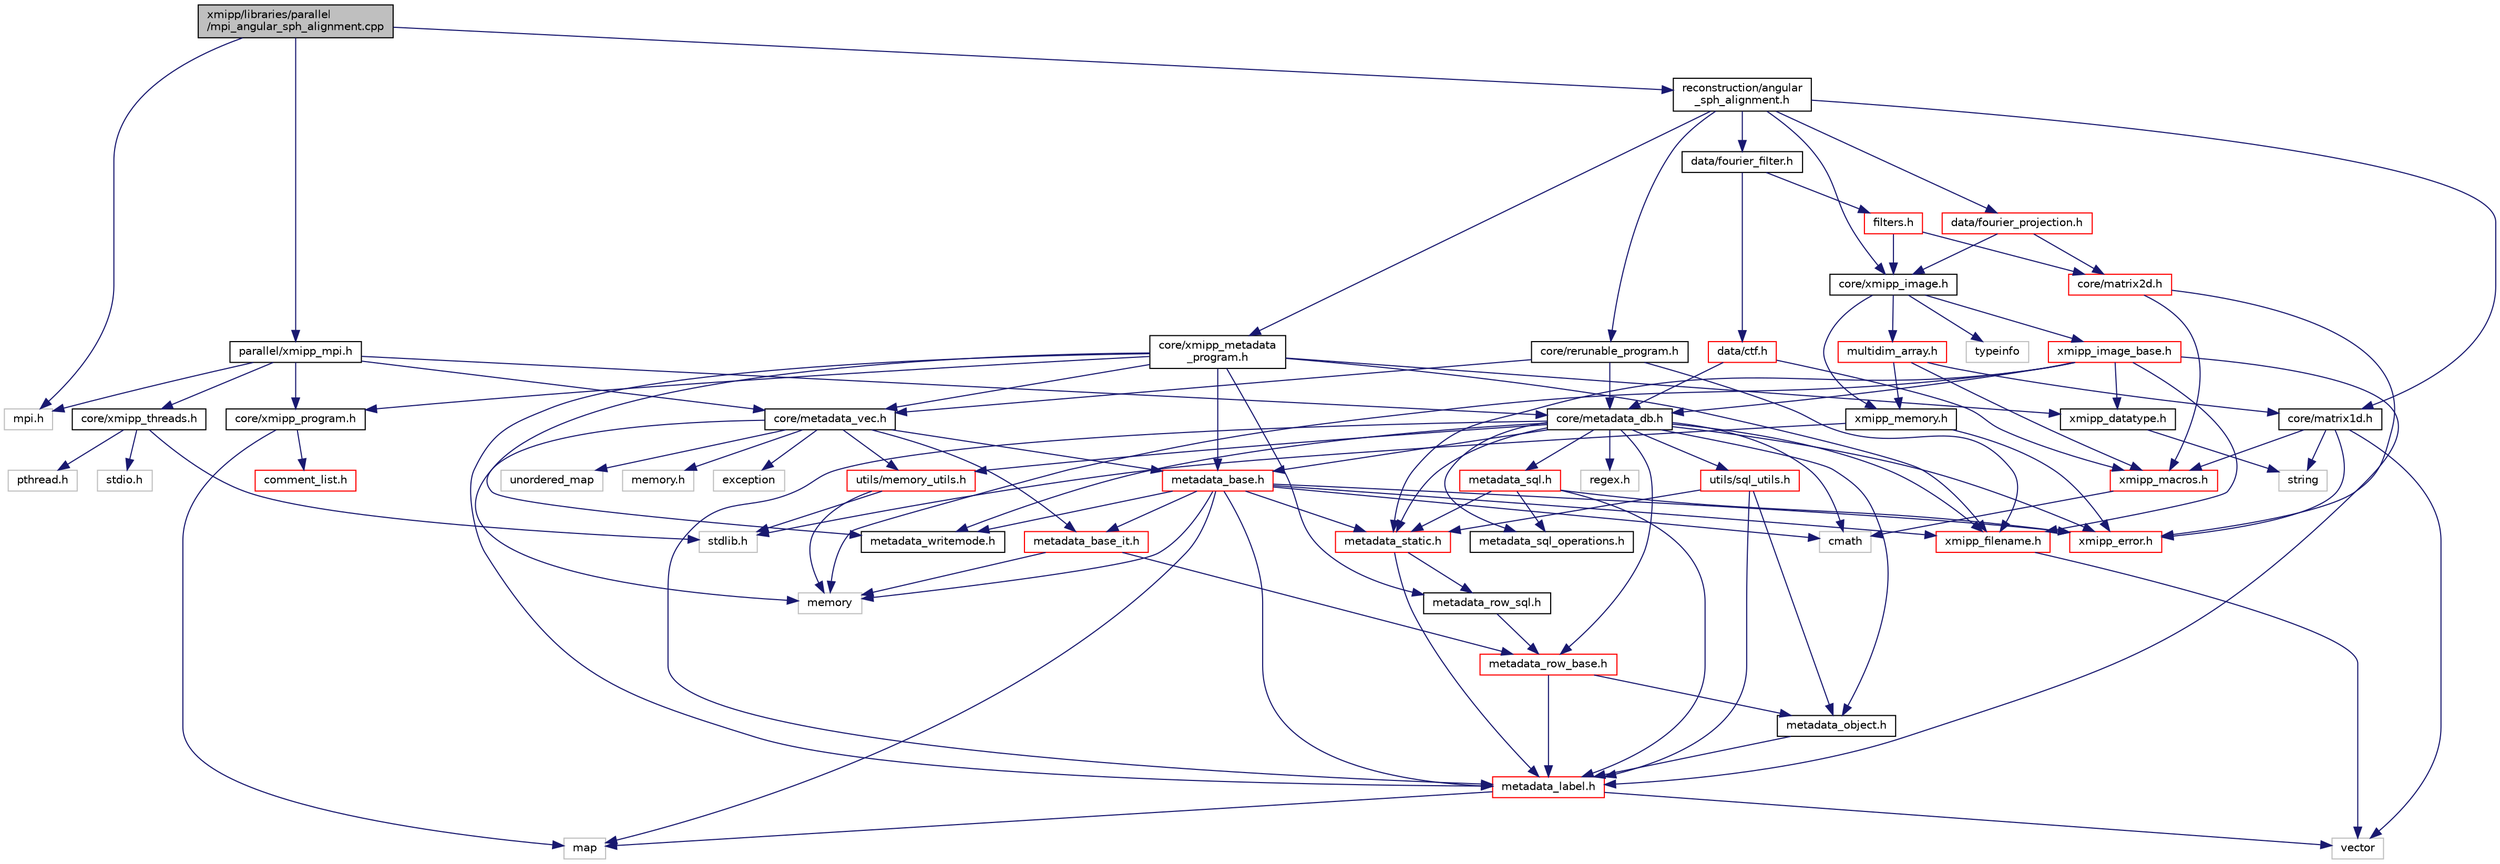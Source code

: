 digraph "xmipp/libraries/parallel/mpi_angular_sph_alignment.cpp"
{
  edge [fontname="Helvetica",fontsize="10",labelfontname="Helvetica",labelfontsize="10"];
  node [fontname="Helvetica",fontsize="10",shape=record];
  Node0 [label="xmipp/libraries/parallel\l/mpi_angular_sph_alignment.cpp",height=0.2,width=0.4,color="black", fillcolor="grey75", style="filled", fontcolor="black"];
  Node0 -> Node1 [color="midnightblue",fontsize="10",style="solid",fontname="Helvetica"];
  Node1 [label="mpi.h",height=0.2,width=0.4,color="grey75", fillcolor="white", style="filled"];
  Node0 -> Node2 [color="midnightblue",fontsize="10",style="solid",fontname="Helvetica"];
  Node2 [label="parallel/xmipp_mpi.h",height=0.2,width=0.4,color="black", fillcolor="white", style="filled",URL="$xmipp__mpi_8h.html"];
  Node2 -> Node1 [color="midnightblue",fontsize="10",style="solid",fontname="Helvetica"];
  Node2 -> Node3 [color="midnightblue",fontsize="10",style="solid",fontname="Helvetica"];
  Node3 [label="core/xmipp_threads.h",height=0.2,width=0.4,color="black", fillcolor="white", style="filled",URL="$xmipp__threads_8h.html"];
  Node3 -> Node4 [color="midnightblue",fontsize="10",style="solid",fontname="Helvetica"];
  Node4 [label="pthread.h",height=0.2,width=0.4,color="grey75", fillcolor="white", style="filled"];
  Node3 -> Node5 [color="midnightblue",fontsize="10",style="solid",fontname="Helvetica"];
  Node5 [label="stdio.h",height=0.2,width=0.4,color="grey75", fillcolor="white", style="filled"];
  Node3 -> Node6 [color="midnightblue",fontsize="10",style="solid",fontname="Helvetica"];
  Node6 [label="stdlib.h",height=0.2,width=0.4,color="grey75", fillcolor="white", style="filled"];
  Node2 -> Node7 [color="midnightblue",fontsize="10",style="solid",fontname="Helvetica"];
  Node7 [label="core/xmipp_program.h",height=0.2,width=0.4,color="black", fillcolor="white", style="filled",URL="$xmipp__program_8h.html"];
  Node7 -> Node8 [color="midnightblue",fontsize="10",style="solid",fontname="Helvetica"];
  Node8 [label="map",height=0.2,width=0.4,color="grey75", fillcolor="white", style="filled"];
  Node7 -> Node9 [color="midnightblue",fontsize="10",style="solid",fontname="Helvetica"];
  Node9 [label="comment_list.h",height=0.2,width=0.4,color="red", fillcolor="white", style="filled",URL="$comment__list_8h.html"];
  Node2 -> Node14 [color="midnightblue",fontsize="10",style="solid",fontname="Helvetica"];
  Node14 [label="core/metadata_vec.h",height=0.2,width=0.4,color="black", fillcolor="white", style="filled",URL="$metadata__vec_8h.html"];
  Node14 -> Node15 [color="midnightblue",fontsize="10",style="solid",fontname="Helvetica"];
  Node15 [label="memory",height=0.2,width=0.4,color="grey75", fillcolor="white", style="filled"];
  Node14 -> Node16 [color="midnightblue",fontsize="10",style="solid",fontname="Helvetica"];
  Node16 [label="exception",height=0.2,width=0.4,color="grey75", fillcolor="white", style="filled"];
  Node14 -> Node17 [color="midnightblue",fontsize="10",style="solid",fontname="Helvetica"];
  Node17 [label="unordered_map",height=0.2,width=0.4,color="grey75", fillcolor="white", style="filled"];
  Node14 -> Node18 [color="midnightblue",fontsize="10",style="solid",fontname="Helvetica"];
  Node18 [label="memory.h",height=0.2,width=0.4,color="grey75", fillcolor="white", style="filled"];
  Node14 -> Node19 [color="midnightblue",fontsize="10",style="solid",fontname="Helvetica"];
  Node19 [label="metadata_base.h",height=0.2,width=0.4,color="red", fillcolor="white", style="filled",URL="$metadata__base_8h.html"];
  Node19 -> Node8 [color="midnightblue",fontsize="10",style="solid",fontname="Helvetica"];
  Node19 -> Node21 [color="midnightblue",fontsize="10",style="solid",fontname="Helvetica"];
  Node21 [label="cmath",height=0.2,width=0.4,color="grey75", fillcolor="white", style="filled"];
  Node19 -> Node15 [color="midnightblue",fontsize="10",style="solid",fontname="Helvetica"];
  Node19 -> Node22 [color="midnightblue",fontsize="10",style="solid",fontname="Helvetica"];
  Node22 [label="xmipp_error.h",height=0.2,width=0.4,color="red", fillcolor="white", style="filled",URL="$xmipp__error_8h.html"];
  Node19 -> Node25 [color="midnightblue",fontsize="10",style="solid",fontname="Helvetica"];
  Node25 [label="xmipp_filename.h",height=0.2,width=0.4,color="red", fillcolor="white", style="filled",URL="$xmipp__filename_8h.html"];
  Node25 -> Node11 [color="midnightblue",fontsize="10",style="solid",fontname="Helvetica"];
  Node11 [label="vector",height=0.2,width=0.4,color="grey75", fillcolor="white", style="filled"];
  Node19 -> Node29 [color="midnightblue",fontsize="10",style="solid",fontname="Helvetica"];
  Node29 [label="metadata_label.h",height=0.2,width=0.4,color="red", fillcolor="white", style="filled",URL="$metadata__label_8h.html"];
  Node29 -> Node8 [color="midnightblue",fontsize="10",style="solid",fontname="Helvetica"];
  Node29 -> Node11 [color="midnightblue",fontsize="10",style="solid",fontname="Helvetica"];
  Node19 -> Node30 [color="midnightblue",fontsize="10",style="solid",fontname="Helvetica"];
  Node30 [label="metadata_writemode.h",height=0.2,width=0.4,color="black", fillcolor="white", style="filled",URL="$metadata__writemode_8h.html"];
  Node19 -> Node31 [color="midnightblue",fontsize="10",style="solid",fontname="Helvetica"];
  Node31 [label="metadata_base_it.h",height=0.2,width=0.4,color="red", fillcolor="white", style="filled",URL="$metadata__base__it_8h.html"];
  Node31 -> Node15 [color="midnightblue",fontsize="10",style="solid",fontname="Helvetica"];
  Node31 -> Node32 [color="midnightblue",fontsize="10",style="solid",fontname="Helvetica"];
  Node32 [label="metadata_row_base.h",height=0.2,width=0.4,color="red", fillcolor="white", style="filled",URL="$metadata__row__base_8h.html"];
  Node32 -> Node29 [color="midnightblue",fontsize="10",style="solid",fontname="Helvetica"];
  Node32 -> Node33 [color="midnightblue",fontsize="10",style="solid",fontname="Helvetica"];
  Node33 [label="metadata_object.h",height=0.2,width=0.4,color="black", fillcolor="white", style="filled",URL="$metadata__object_8h.html"];
  Node33 -> Node29 [color="midnightblue",fontsize="10",style="solid",fontname="Helvetica"];
  Node19 -> Node35 [color="midnightblue",fontsize="10",style="solid",fontname="Helvetica"];
  Node35 [label="metadata_static.h",height=0.2,width=0.4,color="red", fillcolor="white", style="filled",URL="$metadata__static_8h.html"];
  Node35 -> Node29 [color="midnightblue",fontsize="10",style="solid",fontname="Helvetica"];
  Node35 -> Node36 [color="midnightblue",fontsize="10",style="solid",fontname="Helvetica"];
  Node36 [label="metadata_row_sql.h",height=0.2,width=0.4,color="black", fillcolor="white", style="filled",URL="$metadata__row__sql_8h.html"];
  Node36 -> Node32 [color="midnightblue",fontsize="10",style="solid",fontname="Helvetica"];
  Node14 -> Node31 [color="midnightblue",fontsize="10",style="solid",fontname="Helvetica"];
  Node14 -> Node40 [color="midnightblue",fontsize="10",style="solid",fontname="Helvetica"];
  Node40 [label="utils/memory_utils.h",height=0.2,width=0.4,color="red", fillcolor="white", style="filled",URL="$memory__utils_8h.html"];
  Node40 -> Node6 [color="midnightblue",fontsize="10",style="solid",fontname="Helvetica"];
  Node40 -> Node15 [color="midnightblue",fontsize="10",style="solid",fontname="Helvetica"];
  Node2 -> Node43 [color="midnightblue",fontsize="10",style="solid",fontname="Helvetica"];
  Node43 [label="core/metadata_db.h",height=0.2,width=0.4,color="black", fillcolor="white", style="filled",URL="$metadata__db_8h.html"];
  Node43 -> Node44 [color="midnightblue",fontsize="10",style="solid",fontname="Helvetica"];
  Node44 [label="regex.h",height=0.2,width=0.4,color="grey75", fillcolor="white", style="filled"];
  Node43 -> Node21 [color="midnightblue",fontsize="10",style="solid",fontname="Helvetica"];
  Node43 -> Node40 [color="midnightblue",fontsize="10",style="solid",fontname="Helvetica"];
  Node43 -> Node19 [color="midnightblue",fontsize="10",style="solid",fontname="Helvetica"];
  Node43 -> Node29 [color="midnightblue",fontsize="10",style="solid",fontname="Helvetica"];
  Node43 -> Node33 [color="midnightblue",fontsize="10",style="solid",fontname="Helvetica"];
  Node43 -> Node32 [color="midnightblue",fontsize="10",style="solid",fontname="Helvetica"];
  Node43 -> Node35 [color="midnightblue",fontsize="10",style="solid",fontname="Helvetica"];
  Node43 -> Node45 [color="midnightblue",fontsize="10",style="solid",fontname="Helvetica"];
  Node45 [label="metadata_sql.h",height=0.2,width=0.4,color="red", fillcolor="white", style="filled",URL="$metadata__sql_8h.html"];
  Node45 -> Node29 [color="midnightblue",fontsize="10",style="solid",fontname="Helvetica"];
  Node45 -> Node22 [color="midnightblue",fontsize="10",style="solid",fontname="Helvetica"];
  Node45 -> Node47 [color="midnightblue",fontsize="10",style="solid",fontname="Helvetica"];
  Node47 [label="metadata_sql_operations.h",height=0.2,width=0.4,color="black", fillcolor="white", style="filled",URL="$metadata__sql__operations_8h.html"];
  Node45 -> Node35 [color="midnightblue",fontsize="10",style="solid",fontname="Helvetica"];
  Node43 -> Node47 [color="midnightblue",fontsize="10",style="solid",fontname="Helvetica"];
  Node43 -> Node48 [color="midnightblue",fontsize="10",style="solid",fontname="Helvetica"];
  Node48 [label="utils/sql_utils.h",height=0.2,width=0.4,color="red", fillcolor="white", style="filled",URL="$sql__utils_8h.html"];
  Node48 -> Node29 [color="midnightblue",fontsize="10",style="solid",fontname="Helvetica"];
  Node48 -> Node33 [color="midnightblue",fontsize="10",style="solid",fontname="Helvetica"];
  Node48 -> Node35 [color="midnightblue",fontsize="10",style="solid",fontname="Helvetica"];
  Node43 -> Node22 [color="midnightblue",fontsize="10",style="solid",fontname="Helvetica"];
  Node43 -> Node25 [color="midnightblue",fontsize="10",style="solid",fontname="Helvetica"];
  Node43 -> Node30 [color="midnightblue",fontsize="10",style="solid",fontname="Helvetica"];
  Node0 -> Node49 [color="midnightblue",fontsize="10",style="solid",fontname="Helvetica"];
  Node49 [label="reconstruction/angular\l_sph_alignment.h",height=0.2,width=0.4,color="black", fillcolor="white", style="filled",URL="$angular__sph__alignment_8h.html"];
  Node49 -> Node50 [color="midnightblue",fontsize="10",style="solid",fontname="Helvetica"];
  Node50 [label="core/xmipp_metadata\l_program.h",height=0.2,width=0.4,color="black", fillcolor="white", style="filled",URL="$xmipp__metadata__program_8h.html"];
  Node50 -> Node7 [color="midnightblue",fontsize="10",style="solid",fontname="Helvetica"];
  Node50 -> Node51 [color="midnightblue",fontsize="10",style="solid",fontname="Helvetica"];
  Node51 [label="xmipp_datatype.h",height=0.2,width=0.4,color="black", fillcolor="white", style="filled",URL="$xmipp__datatype_8h.html"];
  Node51 -> Node12 [color="midnightblue",fontsize="10",style="solid",fontname="Helvetica"];
  Node12 [label="string",height=0.2,width=0.4,color="grey75", fillcolor="white", style="filled"];
  Node50 -> Node25 [color="midnightblue",fontsize="10",style="solid",fontname="Helvetica"];
  Node50 -> Node29 [color="midnightblue",fontsize="10",style="solid",fontname="Helvetica"];
  Node50 -> Node36 [color="midnightblue",fontsize="10",style="solid",fontname="Helvetica"];
  Node50 -> Node30 [color="midnightblue",fontsize="10",style="solid",fontname="Helvetica"];
  Node50 -> Node19 [color="midnightblue",fontsize="10",style="solid",fontname="Helvetica"];
  Node50 -> Node14 [color="midnightblue",fontsize="10",style="solid",fontname="Helvetica"];
  Node49 -> Node52 [color="midnightblue",fontsize="10",style="solid",fontname="Helvetica"];
  Node52 [label="core/rerunable_program.h",height=0.2,width=0.4,color="black", fillcolor="white", style="filled",URL="$rerunable__program_8h.html"];
  Node52 -> Node43 [color="midnightblue",fontsize="10",style="solid",fontname="Helvetica"];
  Node52 -> Node14 [color="midnightblue",fontsize="10",style="solid",fontname="Helvetica"];
  Node52 -> Node25 [color="midnightblue",fontsize="10",style="solid",fontname="Helvetica"];
  Node49 -> Node53 [color="midnightblue",fontsize="10",style="solid",fontname="Helvetica"];
  Node53 [label="core/matrix1d.h",height=0.2,width=0.4,color="black", fillcolor="white", style="filled",URL="$matrix1d_8h.html"];
  Node53 -> Node12 [color="midnightblue",fontsize="10",style="solid",fontname="Helvetica"];
  Node53 -> Node11 [color="midnightblue",fontsize="10",style="solid",fontname="Helvetica"];
  Node53 -> Node22 [color="midnightblue",fontsize="10",style="solid",fontname="Helvetica"];
  Node53 -> Node54 [color="midnightblue",fontsize="10",style="solid",fontname="Helvetica"];
  Node54 [label="xmipp_macros.h",height=0.2,width=0.4,color="red", fillcolor="white", style="filled",URL="$xmipp__macros_8h.html"];
  Node54 -> Node21 [color="midnightblue",fontsize="10",style="solid",fontname="Helvetica"];
  Node49 -> Node56 [color="midnightblue",fontsize="10",style="solid",fontname="Helvetica"];
  Node56 [label="core/xmipp_image.h",height=0.2,width=0.4,color="black", fillcolor="white", style="filled",URL="$xmipp__image_8h.html"];
  Node56 -> Node57 [color="midnightblue",fontsize="10",style="solid",fontname="Helvetica"];
  Node57 [label="typeinfo",height=0.2,width=0.4,color="grey75", fillcolor="white", style="filled"];
  Node56 -> Node58 [color="midnightblue",fontsize="10",style="solid",fontname="Helvetica"];
  Node58 [label="multidim_array.h",height=0.2,width=0.4,color="red", fillcolor="white", style="filled",URL="$multidim__array_8h.html"];
  Node58 -> Node54 [color="midnightblue",fontsize="10",style="solid",fontname="Helvetica"];
  Node58 -> Node53 [color="midnightblue",fontsize="10",style="solid",fontname="Helvetica"];
  Node58 -> Node65 [color="midnightblue",fontsize="10",style="solid",fontname="Helvetica"];
  Node65 [label="xmipp_memory.h",height=0.2,width=0.4,color="black", fillcolor="white", style="filled",URL="$xmipp__memory_8h.html"];
  Node65 -> Node6 [color="midnightblue",fontsize="10",style="solid",fontname="Helvetica"];
  Node65 -> Node22 [color="midnightblue",fontsize="10",style="solid",fontname="Helvetica"];
  Node56 -> Node67 [color="midnightblue",fontsize="10",style="solid",fontname="Helvetica"];
  Node67 [label="xmipp_image_base.h",height=0.2,width=0.4,color="red", fillcolor="white", style="filled",URL="$xmipp__image__base_8h.html"];
  Node67 -> Node15 [color="midnightblue",fontsize="10",style="solid",fontname="Helvetica"];
  Node67 -> Node51 [color="midnightblue",fontsize="10",style="solid",fontname="Helvetica"];
  Node67 -> Node29 [color="midnightblue",fontsize="10",style="solid",fontname="Helvetica"];
  Node67 -> Node35 [color="midnightblue",fontsize="10",style="solid",fontname="Helvetica"];
  Node67 -> Node43 [color="midnightblue",fontsize="10",style="solid",fontname="Helvetica"];
  Node67 -> Node25 [color="midnightblue",fontsize="10",style="solid",fontname="Helvetica"];
  Node56 -> Node65 [color="midnightblue",fontsize="10",style="solid",fontname="Helvetica"];
  Node49 -> Node88 [color="midnightblue",fontsize="10",style="solid",fontname="Helvetica"];
  Node88 [label="data/fourier_filter.h",height=0.2,width=0.4,color="black", fillcolor="white", style="filled",URL="$fourier__filter_8h.html"];
  Node88 -> Node89 [color="midnightblue",fontsize="10",style="solid",fontname="Helvetica"];
  Node89 [label="filters.h",height=0.2,width=0.4,color="red", fillcolor="white", style="filled",URL="$filters_8h.html"];
  Node89 -> Node56 [color="midnightblue",fontsize="10",style="solid",fontname="Helvetica"];
  Node89 -> Node90 [color="midnightblue",fontsize="10",style="solid",fontname="Helvetica"];
  Node90 [label="core/matrix2d.h",height=0.2,width=0.4,color="red", fillcolor="white", style="filled",URL="$matrix2d_8h.html"];
  Node90 -> Node54 [color="midnightblue",fontsize="10",style="solid",fontname="Helvetica"];
  Node90 -> Node22 [color="midnightblue",fontsize="10",style="solid",fontname="Helvetica"];
  Node88 -> Node98 [color="midnightblue",fontsize="10",style="solid",fontname="Helvetica"];
  Node98 [label="data/ctf.h",height=0.2,width=0.4,color="red", fillcolor="white", style="filled",URL="$ctf_8h.html"];
  Node98 -> Node43 [color="midnightblue",fontsize="10",style="solid",fontname="Helvetica"];
  Node98 -> Node54 [color="midnightblue",fontsize="10",style="solid",fontname="Helvetica"];
  Node49 -> Node102 [color="midnightblue",fontsize="10",style="solid",fontname="Helvetica"];
  Node102 [label="data/fourier_projection.h",height=0.2,width=0.4,color="red", fillcolor="white", style="filled",URL="$fourier__projection_8h.html"];
  Node102 -> Node90 [color="midnightblue",fontsize="10",style="solid",fontname="Helvetica"];
  Node102 -> Node56 [color="midnightblue",fontsize="10",style="solid",fontname="Helvetica"];
}
